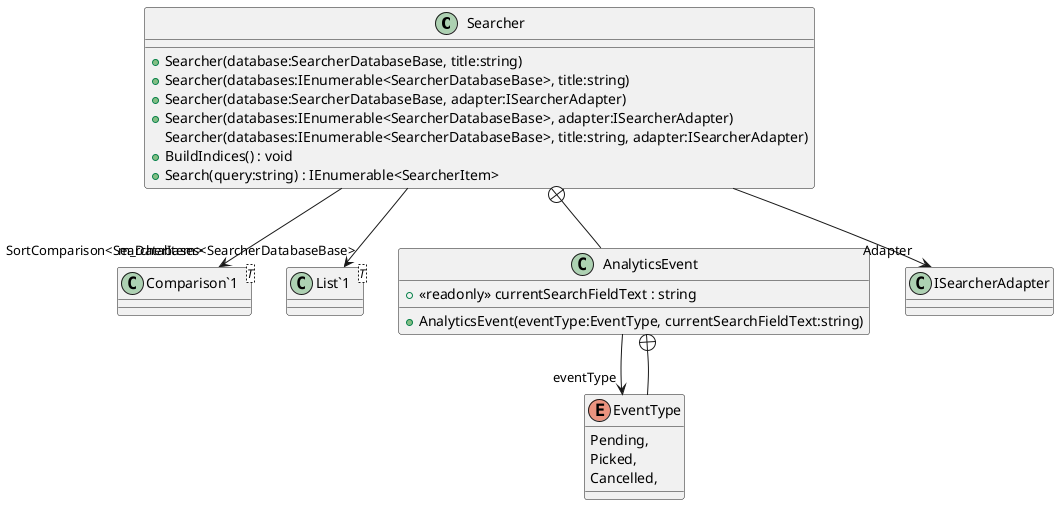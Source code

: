 @startuml
class Searcher {
    + Searcher(database:SearcherDatabaseBase, title:string)
    + Searcher(databases:IEnumerable<SearcherDatabaseBase>, title:string)
    + Searcher(database:SearcherDatabaseBase, adapter:ISearcherAdapter)
    + Searcher(databases:IEnumerable<SearcherDatabaseBase>, adapter:ISearcherAdapter)
    Searcher(databases:IEnumerable<SearcherDatabaseBase>, title:string, adapter:ISearcherAdapter)
    + BuildIndices() : void
    + Search(query:string) : IEnumerable<SearcherItem>
}
class "Comparison`1"<T> {
}
class "List`1"<T> {
}
class AnalyticsEvent {
    + <<readonly>> currentSearchFieldText : string
    + AnalyticsEvent(eventType:EventType, currentSearchFieldText:string)
}
enum EventType {
    Pending,
    Picked,
    Cancelled,
}
Searcher --> "Adapter" ISearcherAdapter
Searcher --> "SortComparison<SearcherItem>" "Comparison`1"
Searcher --> "m_Databases<SearcherDatabaseBase>" "List`1"
Searcher +-- AnalyticsEvent
AnalyticsEvent --> "eventType" EventType
AnalyticsEvent +-- EventType
@enduml
